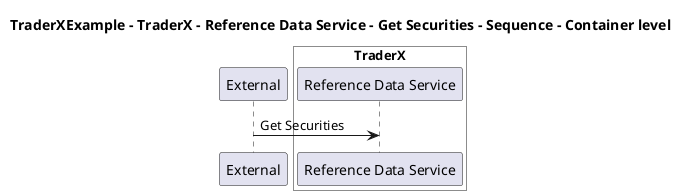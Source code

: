 @startuml

title TraderXExample - TraderX - Reference Data Service - Get Securities - Sequence - Container level

participant "External" as C4InterFlow.SoftwareSystems.ExternalSystem

box "TraderX" #White
    participant "Reference Data Service" as TraderXExample.SoftwareSystems.TraderX.Containers.ReferenceDataService
end box


C4InterFlow.SoftwareSystems.ExternalSystem -> TraderXExample.SoftwareSystems.TraderX.Containers.ReferenceDataService : Get Securities


@enduml
